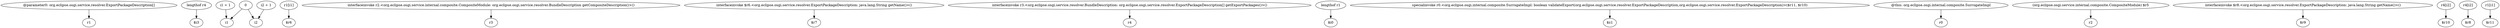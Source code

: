 digraph g {
0[label="@parameter0: org.eclipse.osgi.service.resolver.ExportPackageDescription[]"]
1[label="r1"]
0->1[label=""]
2[label="lengthof r4"]
3[label="$i3"]
2->3[label=""]
4[label="0"]
5[label="i1"]
4->5[label=""]
6[label="r1[i1]"]
7[label="$r6"]
6->7[label=""]
8[label="i2"]
4->8[label=""]
9[label="interfaceinvoke r2.<org.eclipse.osgi.service.internal.composite.CompositeModule: org.eclipse.osgi.service.resolver.BundleDescription getCompositeDescription()>()"]
10[label="r3"]
9->10[label=""]
11[label="interfaceinvoke $r6.<org.eclipse.osgi.service.resolver.ExportPackageDescription: java.lang.String getName()>()"]
12[label="$r7"]
11->12[label=""]
13[label="interfaceinvoke r3.<org.eclipse.osgi.service.resolver.BundleDescription: org.eclipse.osgi.service.resolver.ExportPackageDescription[] getExportPackages()>()"]
14[label="r4"]
13->14[label=""]
15[label="lengthof r1"]
16[label="$i0"]
15->16[label=""]
17[label="specialinvoke r0.<org.eclipse.osgi.internal.composite.SurrogateImpl: boolean validateExport(org.eclipse.osgi.service.resolver.ExportPackageDescription,org.eclipse.osgi.service.resolver.ExportPackageDescription)>($r11, $r10)"]
18[label="$z1"]
17->18[label=""]
19[label="@this: org.eclipse.osgi.internal.composite.SurrogateImpl"]
20[label="r0"]
19->20[label=""]
21[label="(org.eclipse.osgi.service.internal.composite.CompositeModule) $r5"]
22[label="r2"]
21->22[label=""]
23[label="i1 + 1"]
23->5[label=""]
24[label="interfaceinvoke $r8.<org.eclipse.osgi.service.resolver.ExportPackageDescription: java.lang.String getName()>()"]
25[label="$r9"]
24->25[label=""]
26[label="r4[i2]"]
27[label="$r10"]
26->27[label=""]
28[label="i2 + 1"]
28->8[label=""]
29[label="r4[i2]"]
30[label="$r8"]
29->30[label=""]
31[label="r1[i1]"]
32[label="$r11"]
31->32[label=""]
}